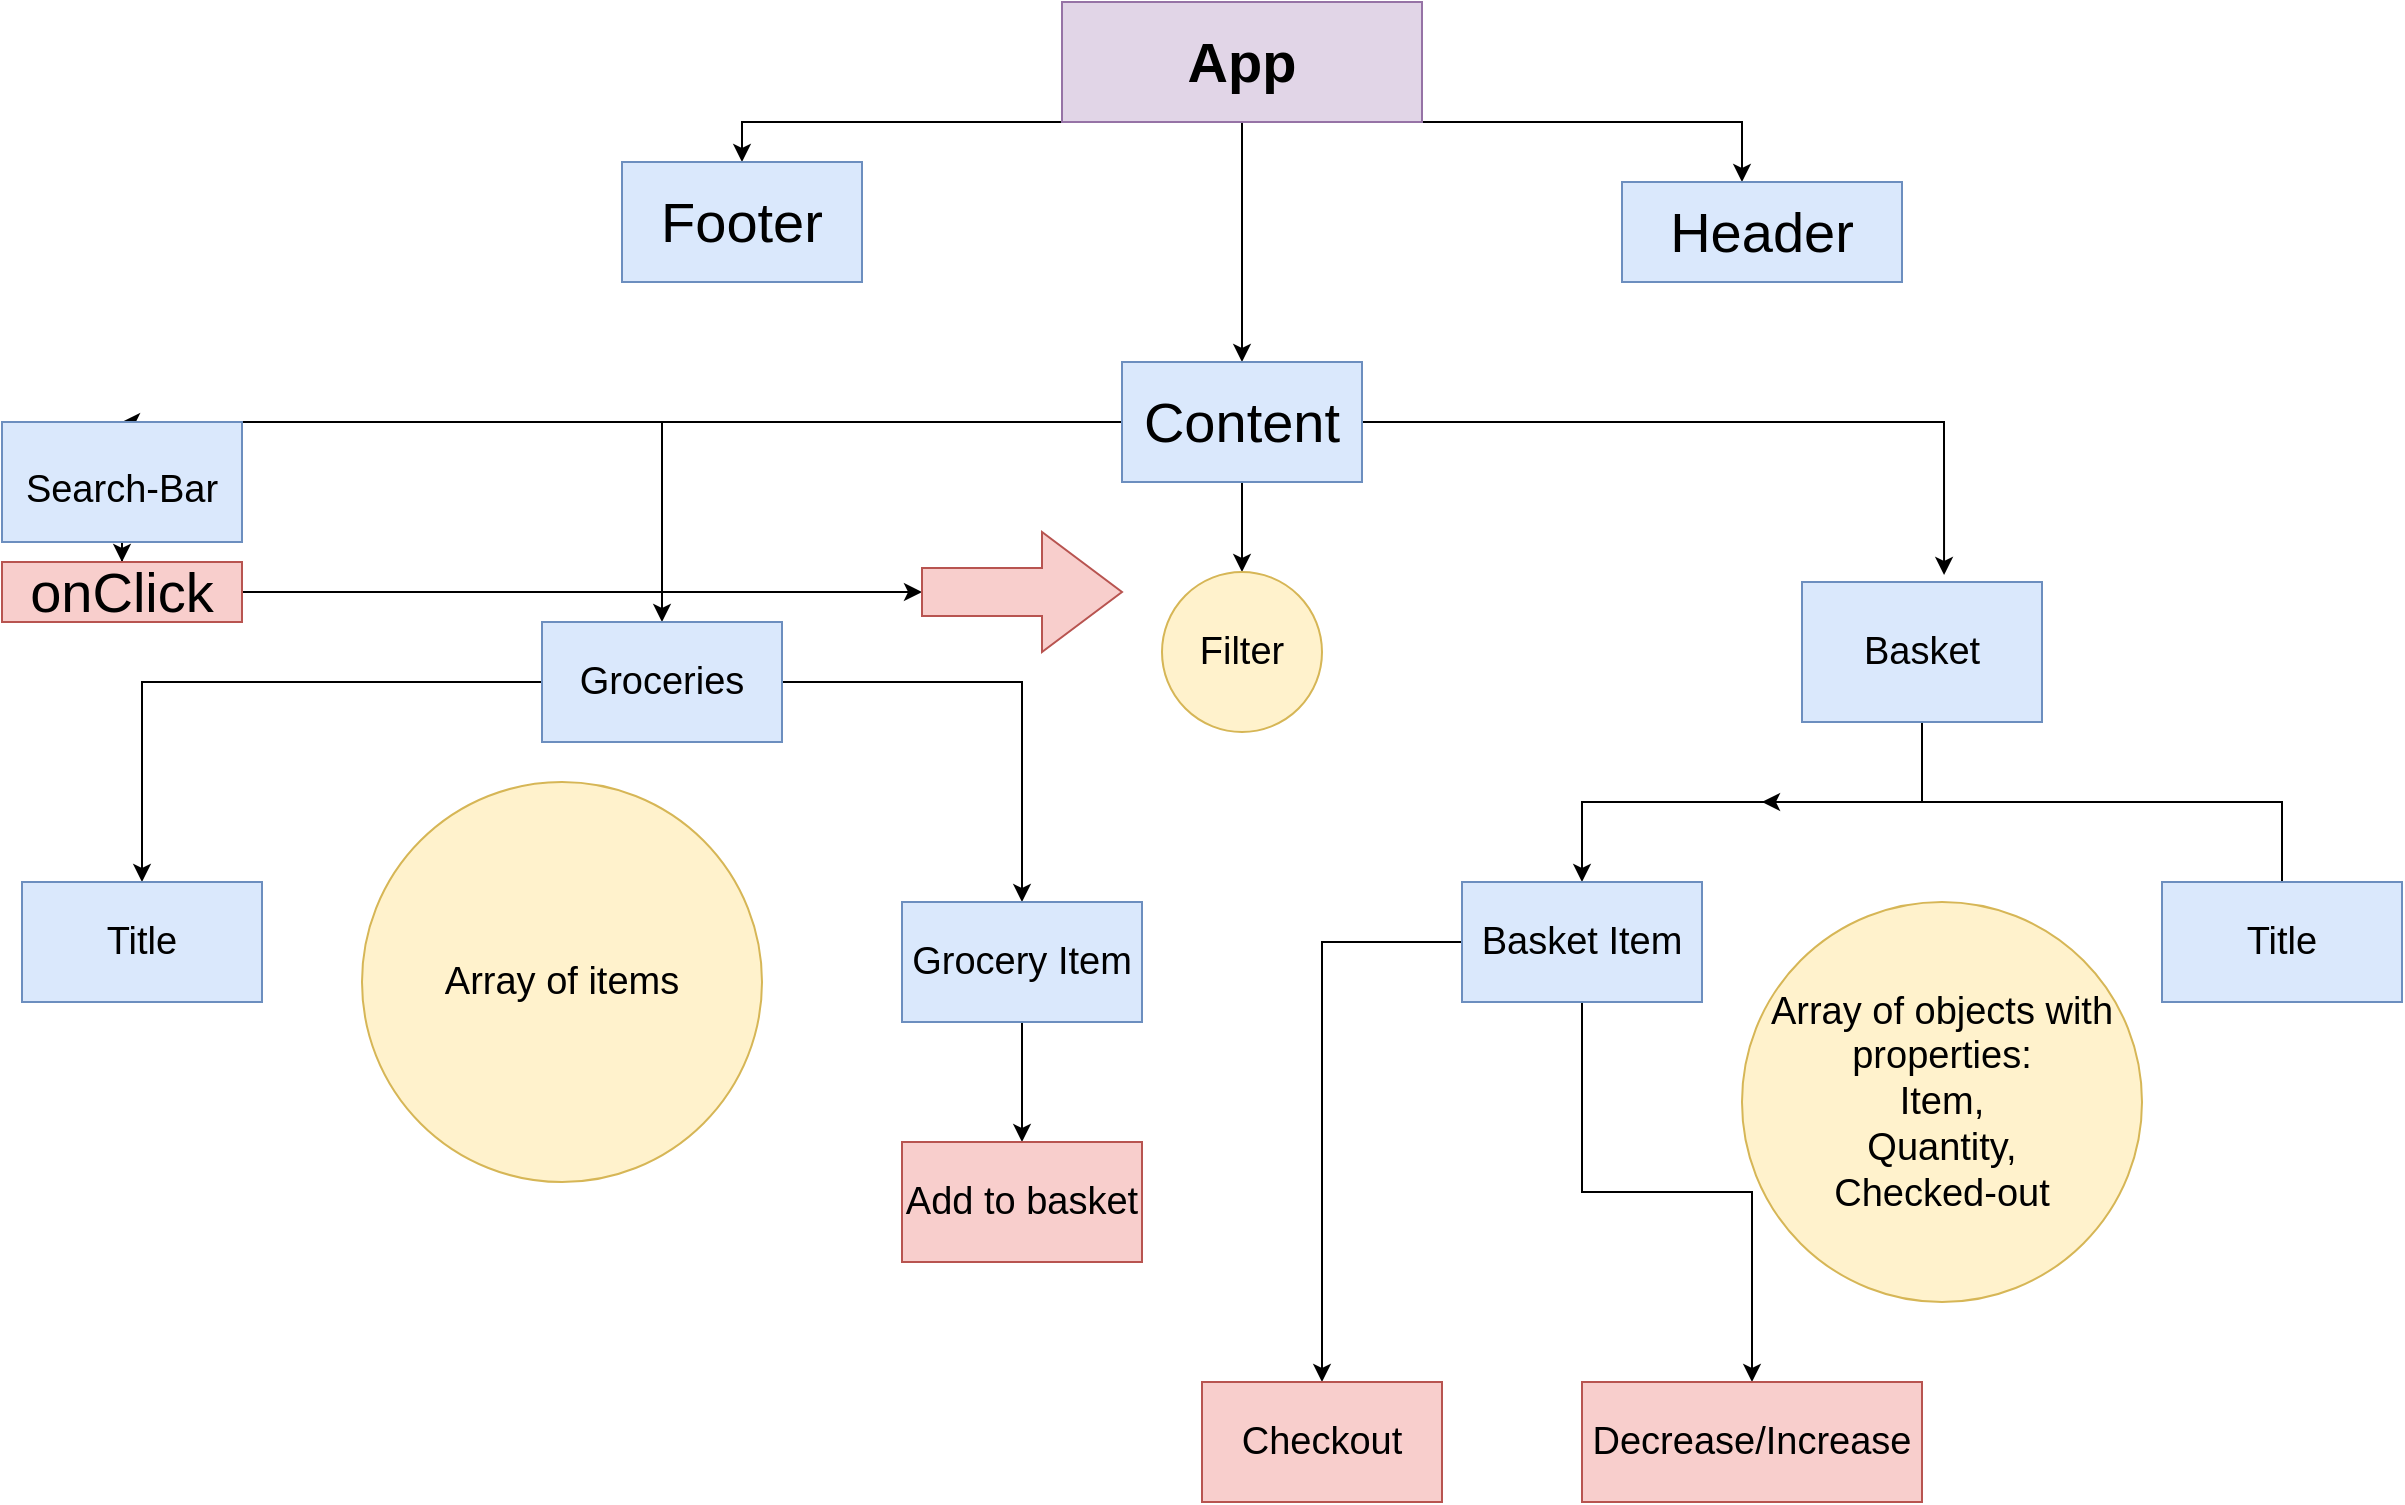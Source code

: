 <mxfile version="15.7.4" type="device"><diagram id="C5RBs43oDa-KdzZeNtuy" name="Page-1"><mxGraphModel dx="1673" dy="901" grid="1" gridSize="10" guides="1" tooltips="1" connect="1" arrows="1" fold="1" page="1" pageScale="1" pageWidth="827" pageHeight="1169" math="0" shadow="0"><root><mxCell id="WIyWlLk6GJQsqaUBKTNV-0"/><mxCell id="WIyWlLk6GJQsqaUBKTNV-1" parent="WIyWlLk6GJQsqaUBKTNV-0"/><mxCell id="pTJZn9UxJRe6UHjCnphy-6" style="edgeStyle=orthogonalEdgeStyle;rounded=0;orthogonalLoop=1;jettySize=auto;html=1;exitX=1;exitY=1;exitDx=0;exitDy=0;fontSize=28;" edge="1" parent="WIyWlLk6GJQsqaUBKTNV-1" source="pTJZn9UxJRe6UHjCnphy-0" target="pTJZn9UxJRe6UHjCnphy-7"><mxGeometry relative="1" as="geometry"><mxPoint x="680" y="100" as="targetPoint"/><Array as="points"><mxPoint x="930" y="60"/></Array></mxGeometry></mxCell><mxCell id="pTJZn9UxJRe6UHjCnphy-9" style="edgeStyle=orthogonalEdgeStyle;rounded=0;orthogonalLoop=1;jettySize=auto;html=1;exitX=0;exitY=1;exitDx=0;exitDy=0;fontSize=28;" edge="1" parent="WIyWlLk6GJQsqaUBKTNV-1" source="pTJZn9UxJRe6UHjCnphy-0" target="pTJZn9UxJRe6UHjCnphy-10"><mxGeometry relative="1" as="geometry"><mxPoint x="430" y="110" as="targetPoint"/><Array as="points"><mxPoint x="430" y="60"/></Array></mxGeometry></mxCell><mxCell id="pTJZn9UxJRe6UHjCnphy-13" style="edgeStyle=orthogonalEdgeStyle;rounded=0;orthogonalLoop=1;jettySize=auto;html=1;exitX=0.5;exitY=1;exitDx=0;exitDy=0;entryX=0.5;entryY=0;entryDx=0;entryDy=0;fontSize=28;" edge="1" parent="WIyWlLk6GJQsqaUBKTNV-1" source="pTJZn9UxJRe6UHjCnphy-0" target="pTJZn9UxJRe6UHjCnphy-12"><mxGeometry relative="1" as="geometry"/></mxCell><mxCell id="pTJZn9UxJRe6UHjCnphy-0" value="&lt;font style=&quot;font-size: 28px&quot;&gt;&lt;b&gt;App&lt;/b&gt;&lt;/font&gt;" style="rounded=0;whiteSpace=wrap;html=1;fillColor=#e1d5e7;strokeColor=#9673a6;" vertex="1" parent="WIyWlLk6GJQsqaUBKTNV-1"><mxGeometry x="590" width="180" height="60" as="geometry"/></mxCell><mxCell id="pTJZn9UxJRe6UHjCnphy-7" value="Header" style="rounded=0;whiteSpace=wrap;html=1;fontSize=28;fillColor=#dae8fc;strokeColor=#6c8ebf;" vertex="1" parent="WIyWlLk6GJQsqaUBKTNV-1"><mxGeometry x="870" y="90" width="140" height="50" as="geometry"/></mxCell><mxCell id="pTJZn9UxJRe6UHjCnphy-10" value="Footer" style="rounded=0;whiteSpace=wrap;html=1;fontSize=28;fillColor=#dae8fc;strokeColor=#6c8ebf;" vertex="1" parent="WIyWlLk6GJQsqaUBKTNV-1"><mxGeometry x="370" y="80" width="120" height="60" as="geometry"/></mxCell><mxCell id="pTJZn9UxJRe6UHjCnphy-22" style="edgeStyle=orthogonalEdgeStyle;rounded=0;orthogonalLoop=1;jettySize=auto;html=1;entryX=0.5;entryY=0;entryDx=0;entryDy=0;fontSize=19;" edge="1" parent="WIyWlLk6GJQsqaUBKTNV-1" source="pTJZn9UxJRe6UHjCnphy-12" target="pTJZn9UxJRe6UHjCnphy-15"><mxGeometry relative="1" as="geometry"><Array as="points"><mxPoint x="220" y="210"/><mxPoint x="220" y="210"/></Array></mxGeometry></mxCell><mxCell id="pTJZn9UxJRe6UHjCnphy-25" style="edgeStyle=orthogonalEdgeStyle;rounded=0;orthogonalLoop=1;jettySize=auto;html=1;entryX=0.5;entryY=0;entryDx=0;entryDy=0;fontSize=19;" edge="1" parent="WIyWlLk6GJQsqaUBKTNV-1" source="pTJZn9UxJRe6UHjCnphy-12" target="pTJZn9UxJRe6UHjCnphy-23"><mxGeometry relative="1" as="geometry"/></mxCell><mxCell id="pTJZn9UxJRe6UHjCnphy-26" style="edgeStyle=orthogonalEdgeStyle;rounded=0;orthogonalLoop=1;jettySize=auto;html=1;exitX=1;exitY=0.5;exitDx=0;exitDy=0;entryX=0.592;entryY=-0.05;entryDx=0;entryDy=0;entryPerimeter=0;fontSize=19;" edge="1" parent="WIyWlLk6GJQsqaUBKTNV-1" source="pTJZn9UxJRe6UHjCnphy-12" target="pTJZn9UxJRe6UHjCnphy-24"><mxGeometry relative="1" as="geometry"/></mxCell><mxCell id="pTJZn9UxJRe6UHjCnphy-48" style="edgeStyle=orthogonalEdgeStyle;rounded=0;orthogonalLoop=1;jettySize=auto;html=1;exitX=0.5;exitY=1;exitDx=0;exitDy=0;entryX=0.5;entryY=0;entryDx=0;entryDy=0;fontSize=19;" edge="1" parent="WIyWlLk6GJQsqaUBKTNV-1" source="pTJZn9UxJRe6UHjCnphy-12" target="pTJZn9UxJRe6UHjCnphy-41"><mxGeometry relative="1" as="geometry"/></mxCell><mxCell id="pTJZn9UxJRe6UHjCnphy-12" value="Content" style="rounded=0;whiteSpace=wrap;html=1;fontSize=28;fillColor=#dae8fc;strokeColor=#6c8ebf;" vertex="1" parent="WIyWlLk6GJQsqaUBKTNV-1"><mxGeometry x="620" y="180" width="120" height="60" as="geometry"/></mxCell><mxCell id="pTJZn9UxJRe6UHjCnphy-50" value="" style="edgeStyle=orthogonalEdgeStyle;rounded=0;orthogonalLoop=1;jettySize=auto;html=1;fontSize=19;" edge="1" parent="WIyWlLk6GJQsqaUBKTNV-1" source="pTJZn9UxJRe6UHjCnphy-15" target="pTJZn9UxJRe6UHjCnphy-49"><mxGeometry relative="1" as="geometry"/></mxCell><mxCell id="pTJZn9UxJRe6UHjCnphy-15" value="&lt;font style=&quot;font-size: 19px&quot;&gt;Search-Bar&lt;/font&gt;" style="rounded=0;whiteSpace=wrap;html=1;fontSize=28;fillColor=#dae8fc;strokeColor=#6c8ebf;" vertex="1" parent="WIyWlLk6GJQsqaUBKTNV-1"><mxGeometry x="60" y="210" width="120" height="60" as="geometry"/></mxCell><mxCell id="pTJZn9UxJRe6UHjCnphy-37" style="edgeStyle=orthogonalEdgeStyle;rounded=0;orthogonalLoop=1;jettySize=auto;html=1;entryX=0.5;entryY=0;entryDx=0;entryDy=0;fontSize=19;" edge="1" parent="WIyWlLk6GJQsqaUBKTNV-1" source="pTJZn9UxJRe6UHjCnphy-23" target="pTJZn9UxJRe6UHjCnphy-27"><mxGeometry relative="1" as="geometry"><Array as="points"><mxPoint x="130" y="340"/></Array></mxGeometry></mxCell><mxCell id="pTJZn9UxJRe6UHjCnphy-38" style="edgeStyle=orthogonalEdgeStyle;rounded=0;orthogonalLoop=1;jettySize=auto;html=1;fontSize=19;" edge="1" parent="WIyWlLk6GJQsqaUBKTNV-1" source="pTJZn9UxJRe6UHjCnphy-23" target="pTJZn9UxJRe6UHjCnphy-33"><mxGeometry relative="1" as="geometry"/></mxCell><mxCell id="pTJZn9UxJRe6UHjCnphy-23" value="Groceries" style="rounded=0;whiteSpace=wrap;html=1;fontSize=19;fillColor=#dae8fc;strokeColor=#6c8ebf;" vertex="1" parent="WIyWlLk6GJQsqaUBKTNV-1"><mxGeometry x="330" y="310" width="120" height="60" as="geometry"/></mxCell><mxCell id="pTJZn9UxJRe6UHjCnphy-39" style="edgeStyle=orthogonalEdgeStyle;rounded=0;orthogonalLoop=1;jettySize=auto;html=1;fontSize=19;" edge="1" parent="WIyWlLk6GJQsqaUBKTNV-1" source="pTJZn9UxJRe6UHjCnphy-24" target="pTJZn9UxJRe6UHjCnphy-34"><mxGeometry relative="1" as="geometry"><Array as="points"><mxPoint x="1020" y="400"/><mxPoint x="850" y="400"/></Array></mxGeometry></mxCell><mxCell id="pTJZn9UxJRe6UHjCnphy-24" value="Basket" style="rounded=0;whiteSpace=wrap;html=1;fontSize=19;fillColor=#dae8fc;strokeColor=#6c8ebf;" vertex="1" parent="WIyWlLk6GJQsqaUBKTNV-1"><mxGeometry x="960" y="290" width="120" height="70" as="geometry"/></mxCell><mxCell id="pTJZn9UxJRe6UHjCnphy-27" value="Title" style="rounded=0;whiteSpace=wrap;html=1;fontSize=19;fillColor=#dae8fc;strokeColor=#6c8ebf;" vertex="1" parent="WIyWlLk6GJQsqaUBKTNV-1"><mxGeometry x="70" y="440" width="120" height="60" as="geometry"/></mxCell><mxCell id="pTJZn9UxJRe6UHjCnphy-40" style="edgeStyle=orthogonalEdgeStyle;rounded=0;orthogonalLoop=1;jettySize=auto;html=1;exitX=0.5;exitY=0;exitDx=0;exitDy=0;fontSize=19;" edge="1" parent="WIyWlLk6GJQsqaUBKTNV-1" source="pTJZn9UxJRe6UHjCnphy-30"><mxGeometry relative="1" as="geometry"><mxPoint x="940" y="400" as="targetPoint"/><Array as="points"><mxPoint x="1200" y="400"/></Array></mxGeometry></mxCell><mxCell id="pTJZn9UxJRe6UHjCnphy-30" value="Title" style="rounded=0;whiteSpace=wrap;html=1;fontSize=19;fillColor=#dae8fc;strokeColor=#6c8ebf;" vertex="1" parent="WIyWlLk6GJQsqaUBKTNV-1"><mxGeometry x="1140" y="440" width="120" height="60" as="geometry"/></mxCell><mxCell id="pTJZn9UxJRe6UHjCnphy-54" value="" style="edgeStyle=orthogonalEdgeStyle;rounded=0;orthogonalLoop=1;jettySize=auto;html=1;fontSize=19;" edge="1" parent="WIyWlLk6GJQsqaUBKTNV-1" source="pTJZn9UxJRe6UHjCnphy-33" target="pTJZn9UxJRe6UHjCnphy-53"><mxGeometry relative="1" as="geometry"/></mxCell><mxCell id="pTJZn9UxJRe6UHjCnphy-33" value="Grocery Item" style="rounded=0;whiteSpace=wrap;html=1;fontSize=19;fillColor=#dae8fc;strokeColor=#6c8ebf;" vertex="1" parent="WIyWlLk6GJQsqaUBKTNV-1"><mxGeometry x="510" y="450" width="120" height="60" as="geometry"/></mxCell><mxCell id="pTJZn9UxJRe6UHjCnphy-56" value="" style="edgeStyle=orthogonalEdgeStyle;rounded=0;orthogonalLoop=1;jettySize=auto;html=1;fontSize=19;" edge="1" parent="WIyWlLk6GJQsqaUBKTNV-1" source="pTJZn9UxJRe6UHjCnphy-34" target="pTJZn9UxJRe6UHjCnphy-55"><mxGeometry relative="1" as="geometry"/></mxCell><mxCell id="pTJZn9UxJRe6UHjCnphy-58" value="" style="edgeStyle=orthogonalEdgeStyle;rounded=0;orthogonalLoop=1;jettySize=auto;html=1;fontSize=19;" edge="1" parent="WIyWlLk6GJQsqaUBKTNV-1" source="pTJZn9UxJRe6UHjCnphy-34" target="pTJZn9UxJRe6UHjCnphy-57"><mxGeometry relative="1" as="geometry"/></mxCell><mxCell id="pTJZn9UxJRe6UHjCnphy-34" value="Basket Item" style="rounded=0;whiteSpace=wrap;html=1;fontSize=19;fillColor=#dae8fc;strokeColor=#6c8ebf;" vertex="1" parent="WIyWlLk6GJQsqaUBKTNV-1"><mxGeometry x="790" y="440" width="120" height="60" as="geometry"/></mxCell><mxCell id="pTJZn9UxJRe6UHjCnphy-41" value="Filter" style="ellipse;whiteSpace=wrap;html=1;aspect=fixed;fontSize=19;fillColor=#fff2cc;strokeColor=#d6b656;" vertex="1" parent="WIyWlLk6GJQsqaUBKTNV-1"><mxGeometry x="640" y="285" width="80" height="80" as="geometry"/></mxCell><mxCell id="pTJZn9UxJRe6UHjCnphy-43" value="Array of objects with properties:&lt;br&gt;Item,&lt;br&gt;Quantity,&lt;br&gt;Checked-out" style="ellipse;whiteSpace=wrap;html=1;aspect=fixed;fontSize=19;fillColor=#fff2cc;strokeColor=#d6b656;" vertex="1" parent="WIyWlLk6GJQsqaUBKTNV-1"><mxGeometry x="930" y="450" width="200" height="200" as="geometry"/></mxCell><mxCell id="pTJZn9UxJRe6UHjCnphy-45" value="Array of items" style="ellipse;whiteSpace=wrap;html=1;aspect=fixed;fontSize=19;fillColor=#fff2cc;strokeColor=#d6b656;" vertex="1" parent="WIyWlLk6GJQsqaUBKTNV-1"><mxGeometry x="240" y="390" width="200" height="200" as="geometry"/></mxCell><mxCell id="pTJZn9UxJRe6UHjCnphy-52" value="" style="edgeStyle=orthogonalEdgeStyle;rounded=0;orthogonalLoop=1;jettySize=auto;html=1;fontSize=19;" edge="1" parent="WIyWlLk6GJQsqaUBKTNV-1" source="pTJZn9UxJRe6UHjCnphy-49" target="pTJZn9UxJRe6UHjCnphy-51"><mxGeometry relative="1" as="geometry"/></mxCell><mxCell id="pTJZn9UxJRe6UHjCnphy-49" value="onClick" style="rounded=0;whiteSpace=wrap;html=1;fontSize=28;fillColor=#f8cecc;strokeColor=#b85450;" vertex="1" parent="WIyWlLk6GJQsqaUBKTNV-1"><mxGeometry x="60" y="280" width="120" height="30" as="geometry"/></mxCell><mxCell id="pTJZn9UxJRe6UHjCnphy-51" value="" style="shape=singleArrow;whiteSpace=wrap;html=1;arrowWidth=0.4;arrowSize=0.4;rounded=0;fontSize=28;strokeColor=#b85450;fillColor=#f8cecc;" vertex="1" parent="WIyWlLk6GJQsqaUBKTNV-1"><mxGeometry x="520" y="265" width="100" height="60" as="geometry"/></mxCell><mxCell id="pTJZn9UxJRe6UHjCnphy-53" value="Add to basket" style="rounded=0;whiteSpace=wrap;html=1;fontSize=19;fillColor=#f8cecc;strokeColor=#b85450;" vertex="1" parent="WIyWlLk6GJQsqaUBKTNV-1"><mxGeometry x="510" y="570" width="120" height="60" as="geometry"/></mxCell><mxCell id="pTJZn9UxJRe6UHjCnphy-55" value="Checkout" style="rounded=0;whiteSpace=wrap;html=1;fontSize=19;fillColor=#f8cecc;strokeColor=#b85450;" vertex="1" parent="WIyWlLk6GJQsqaUBKTNV-1"><mxGeometry x="660" y="690" width="120" height="60" as="geometry"/></mxCell><mxCell id="pTJZn9UxJRe6UHjCnphy-57" value="Decrease/Increase" style="rounded=0;whiteSpace=wrap;html=1;fontSize=19;fillColor=#f8cecc;strokeColor=#b85450;" vertex="1" parent="WIyWlLk6GJQsqaUBKTNV-1"><mxGeometry x="850" y="690" width="170" height="60" as="geometry"/></mxCell></root></mxGraphModel></diagram></mxfile>